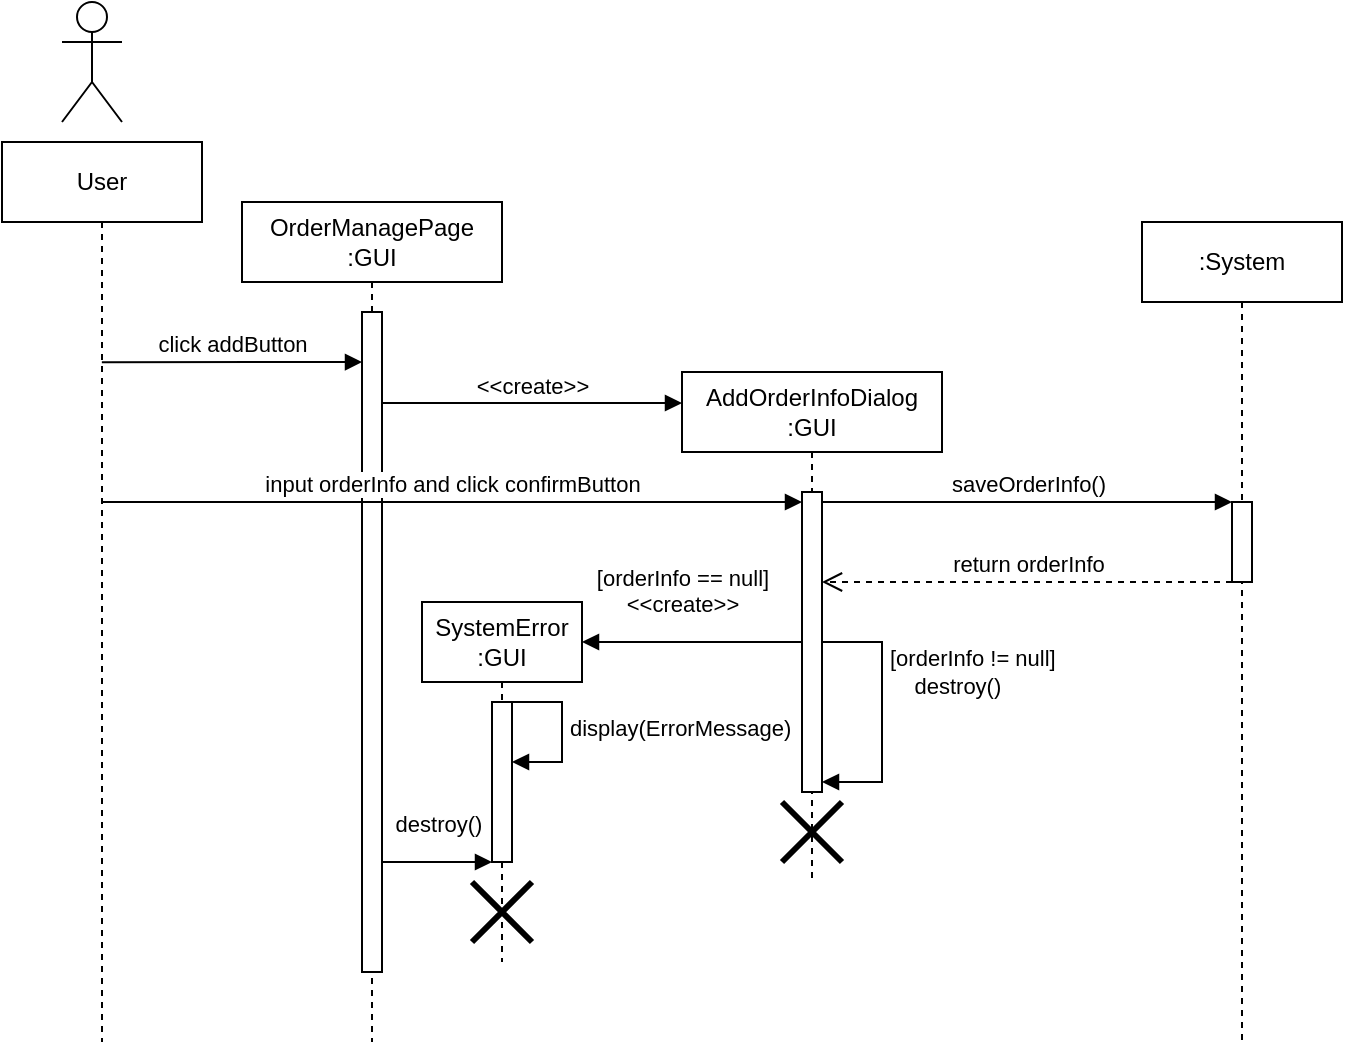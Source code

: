 <mxfile version="21.6.8" type="device">
  <diagram name="第 1 页" id="nw5oeTUnzj_Kh-dZJgSK">
    <mxGraphModel dx="757" dy="527" grid="1" gridSize="10" guides="1" tooltips="1" connect="1" arrows="1" fold="1" page="1" pageScale="1" pageWidth="827" pageHeight="1169" math="0" shadow="0">
      <root>
        <mxCell id="0" />
        <mxCell id="1" parent="0" />
        <mxCell id="ECHPC2DGBy7uFpFprFam-1" value="" style="shape=umlActor;verticalLabelPosition=bottom;verticalAlign=top;html=1;" vertex="1" parent="1">
          <mxGeometry x="60" y="40" width="30" height="60" as="geometry" />
        </mxCell>
        <mxCell id="ECHPC2DGBy7uFpFprFam-2" value="User" style="shape=umlLifeline;perimeter=lifelinePerimeter;whiteSpace=wrap;html=1;container=1;dropTarget=0;collapsible=0;recursiveResize=0;outlineConnect=0;portConstraint=eastwest;newEdgeStyle={&quot;edgeStyle&quot;:&quot;elbowEdgeStyle&quot;,&quot;elbow&quot;:&quot;vertical&quot;,&quot;curved&quot;:0,&quot;rounded&quot;:0};" vertex="1" parent="1">
          <mxGeometry x="30" y="110" width="100" height="450" as="geometry" />
        </mxCell>
        <mxCell id="ECHPC2DGBy7uFpFprFam-3" value="OrderManagePage&lt;br&gt;:GUI" style="shape=umlLifeline;perimeter=lifelinePerimeter;whiteSpace=wrap;html=1;container=1;dropTarget=0;collapsible=0;recursiveResize=0;outlineConnect=0;portConstraint=eastwest;newEdgeStyle={&quot;edgeStyle&quot;:&quot;elbowEdgeStyle&quot;,&quot;elbow&quot;:&quot;vertical&quot;,&quot;curved&quot;:0,&quot;rounded&quot;:0};" vertex="1" parent="1">
          <mxGeometry x="150" y="140" width="130" height="420" as="geometry" />
        </mxCell>
        <mxCell id="ECHPC2DGBy7uFpFprFam-4" value="" style="html=1;points=[];perimeter=orthogonalPerimeter;outlineConnect=0;targetShapes=umlLifeline;portConstraint=eastwest;newEdgeStyle={&quot;edgeStyle&quot;:&quot;elbowEdgeStyle&quot;,&quot;elbow&quot;:&quot;vertical&quot;,&quot;curved&quot;:0,&quot;rounded&quot;:0};" vertex="1" parent="ECHPC2DGBy7uFpFprFam-3">
          <mxGeometry x="60" y="55" width="10" height="330" as="geometry" />
        </mxCell>
        <mxCell id="ECHPC2DGBy7uFpFprFam-5" value="click addButton" style="html=1;verticalAlign=bottom;endArrow=block;edgeStyle=elbowEdgeStyle;elbow=vertical;curved=0;rounded=0;" edge="1" parent="1" target="ECHPC2DGBy7uFpFprFam-4">
          <mxGeometry x="0.001" width="80" relative="1" as="geometry">
            <mxPoint x="79.929" y="220.136" as="sourcePoint" />
            <mxPoint x="200" y="220" as="targetPoint" />
            <mxPoint as="offset" />
          </mxGeometry>
        </mxCell>
        <mxCell id="ECHPC2DGBy7uFpFprFam-6" value="AddOrderInfoDialog&lt;br&gt;:GUI" style="shape=umlLifeline;perimeter=lifelinePerimeter;whiteSpace=wrap;html=1;container=1;dropTarget=0;collapsible=0;recursiveResize=0;outlineConnect=0;portConstraint=eastwest;newEdgeStyle={&quot;edgeStyle&quot;:&quot;elbowEdgeStyle&quot;,&quot;elbow&quot;:&quot;vertical&quot;,&quot;curved&quot;:0,&quot;rounded&quot;:0};" vertex="1" parent="1">
          <mxGeometry x="370" y="225" width="130" height="255" as="geometry" />
        </mxCell>
        <mxCell id="ECHPC2DGBy7uFpFprFam-7" value="" style="html=1;points=[];perimeter=orthogonalPerimeter;outlineConnect=0;targetShapes=umlLifeline;portConstraint=eastwest;newEdgeStyle={&quot;edgeStyle&quot;:&quot;elbowEdgeStyle&quot;,&quot;elbow&quot;:&quot;vertical&quot;,&quot;curved&quot;:0,&quot;rounded&quot;:0};" vertex="1" parent="ECHPC2DGBy7uFpFprFam-6">
          <mxGeometry x="60" y="60" width="10" height="150" as="geometry" />
        </mxCell>
        <mxCell id="ECHPC2DGBy7uFpFprFam-8" value="" style="shape=umlDestroy;whiteSpace=wrap;html=1;strokeWidth=3;targetShapes=umlLifeline;" vertex="1" parent="ECHPC2DGBy7uFpFprFam-6">
          <mxGeometry x="50" y="215" width="30" height="30" as="geometry" />
        </mxCell>
        <mxCell id="ECHPC2DGBy7uFpFprFam-9" value="&amp;lt;&amp;lt;create&amp;gt;&amp;gt;" style="html=1;verticalAlign=bottom;endArrow=block;edgeStyle=elbowEdgeStyle;elbow=vertical;curved=0;rounded=0;entryX=0;entryY=0.061;entryDx=0;entryDy=0;entryPerimeter=0;" edge="1" parent="1" source="ECHPC2DGBy7uFpFprFam-4" target="ECHPC2DGBy7uFpFprFam-6">
          <mxGeometry width="80" relative="1" as="geometry">
            <mxPoint x="240" y="240" as="sourcePoint" />
            <mxPoint x="320" y="240" as="targetPoint" />
          </mxGeometry>
        </mxCell>
        <mxCell id="ECHPC2DGBy7uFpFprFam-10" value="input orderInfo and click confirmButton" style="html=1;verticalAlign=bottom;endArrow=block;edgeStyle=elbowEdgeStyle;elbow=vertical;curved=0;rounded=0;" edge="1" parent="1">
          <mxGeometry width="80" relative="1" as="geometry">
            <mxPoint x="80.167" y="290" as="sourcePoint" />
            <mxPoint x="430" y="290" as="targetPoint" />
          </mxGeometry>
        </mxCell>
        <mxCell id="ECHPC2DGBy7uFpFprFam-11" value=":System" style="shape=umlLifeline;perimeter=lifelinePerimeter;whiteSpace=wrap;html=1;container=1;dropTarget=0;collapsible=0;recursiveResize=0;outlineConnect=0;portConstraint=eastwest;newEdgeStyle={&quot;edgeStyle&quot;:&quot;elbowEdgeStyle&quot;,&quot;elbow&quot;:&quot;vertical&quot;,&quot;curved&quot;:0,&quot;rounded&quot;:0};" vertex="1" parent="1">
          <mxGeometry x="600" y="150" width="100" height="410" as="geometry" />
        </mxCell>
        <mxCell id="ECHPC2DGBy7uFpFprFam-12" value="" style="html=1;points=[];perimeter=orthogonalPerimeter;outlineConnect=0;targetShapes=umlLifeline;portConstraint=eastwest;newEdgeStyle={&quot;edgeStyle&quot;:&quot;elbowEdgeStyle&quot;,&quot;elbow&quot;:&quot;vertical&quot;,&quot;curved&quot;:0,&quot;rounded&quot;:0};" vertex="1" parent="ECHPC2DGBy7uFpFprFam-11">
          <mxGeometry x="45" y="140" width="10" height="40" as="geometry" />
        </mxCell>
        <mxCell id="ECHPC2DGBy7uFpFprFam-13" value="saveOrderInfo()" style="html=1;verticalAlign=bottom;endArrow=block;edgeStyle=elbowEdgeStyle;elbow=vertical;curved=0;rounded=0;" edge="1" parent="1">
          <mxGeometry width="80" relative="1" as="geometry">
            <mxPoint x="440" y="290" as="sourcePoint" />
            <mxPoint x="645" y="290" as="targetPoint" />
          </mxGeometry>
        </mxCell>
        <mxCell id="ECHPC2DGBy7uFpFprFam-14" value="return orderInfo" style="html=1;verticalAlign=bottom;endArrow=open;dashed=1;endSize=8;edgeStyle=elbowEdgeStyle;elbow=vertical;curved=0;rounded=0;" edge="1" parent="1">
          <mxGeometry x="0.002" relative="1" as="geometry">
            <mxPoint x="645" y="330" as="sourcePoint" />
            <mxPoint x="440" y="330" as="targetPoint" />
            <mxPoint as="offset" />
          </mxGeometry>
        </mxCell>
        <mxCell id="ECHPC2DGBy7uFpFprFam-15" value="[orderInfo != null]&lt;br&gt;&lt;span style=&quot;&quot;&gt;&lt;span style=&quot;&quot;&gt;&amp;nbsp;&amp;nbsp;&amp;nbsp;&amp;nbsp;&lt;/span&gt;&lt;/span&gt;destroy()" style="html=1;align=left;spacingLeft=2;endArrow=block;rounded=0;edgeStyle=orthogonalEdgeStyle;curved=0;rounded=0;" edge="1" parent="1">
          <mxGeometry relative="1" as="geometry">
            <mxPoint x="440" y="400" as="sourcePoint" />
            <Array as="points">
              <mxPoint x="440" y="360" />
              <mxPoint x="470" y="360" />
              <mxPoint x="470" y="430" />
            </Array>
            <mxPoint x="440" y="430" as="targetPoint" />
            <mxPoint as="offset" />
          </mxGeometry>
        </mxCell>
        <mxCell id="ECHPC2DGBy7uFpFprFam-16" value="[orderInfo == null]&lt;br&gt;&amp;lt;&amp;lt;create&amp;gt;&amp;gt;" style="html=1;verticalAlign=bottom;endArrow=block;edgeStyle=elbowEdgeStyle;elbow=vertical;curved=0;rounded=0;" edge="1" parent="1" source="ECHPC2DGBy7uFpFprFam-7">
          <mxGeometry x="0.091" y="-10" width="80" relative="1" as="geometry">
            <mxPoint x="400" y="360" as="sourcePoint" />
            <mxPoint x="320" y="360" as="targetPoint" />
            <mxPoint as="offset" />
          </mxGeometry>
        </mxCell>
        <mxCell id="ECHPC2DGBy7uFpFprFam-17" value="SystemError&lt;br&gt;:GUI" style="shape=umlLifeline;perimeter=lifelinePerimeter;whiteSpace=wrap;html=1;container=1;dropTarget=0;collapsible=0;recursiveResize=0;outlineConnect=0;portConstraint=eastwest;newEdgeStyle={&quot;edgeStyle&quot;:&quot;elbowEdgeStyle&quot;,&quot;elbow&quot;:&quot;vertical&quot;,&quot;curved&quot;:0,&quot;rounded&quot;:0};" vertex="1" parent="1">
          <mxGeometry x="240" y="340" width="80" height="180" as="geometry" />
        </mxCell>
        <mxCell id="ECHPC2DGBy7uFpFprFam-18" value="" style="html=1;points=[];perimeter=orthogonalPerimeter;outlineConnect=0;targetShapes=umlLifeline;portConstraint=eastwest;newEdgeStyle={&quot;edgeStyle&quot;:&quot;elbowEdgeStyle&quot;,&quot;elbow&quot;:&quot;vertical&quot;,&quot;curved&quot;:0,&quot;rounded&quot;:0};" vertex="1" parent="ECHPC2DGBy7uFpFprFam-17">
          <mxGeometry x="35" y="50" width="10" height="80" as="geometry" />
        </mxCell>
        <mxCell id="ECHPC2DGBy7uFpFprFam-19" value="" style="shape=umlDestroy;whiteSpace=wrap;html=1;strokeWidth=3;targetShapes=umlLifeline;" vertex="1" parent="ECHPC2DGBy7uFpFprFam-17">
          <mxGeometry x="25" y="140" width="30" height="30" as="geometry" />
        </mxCell>
        <mxCell id="ECHPC2DGBy7uFpFprFam-20" value="display(ErrorMessage)" style="html=1;align=left;spacingLeft=2;endArrow=block;rounded=0;edgeStyle=orthogonalEdgeStyle;curved=0;rounded=0;" edge="1" parent="1">
          <mxGeometry relative="1" as="geometry">
            <mxPoint x="280" y="390" as="sourcePoint" />
            <Array as="points">
              <mxPoint x="310" y="420" />
            </Array>
            <mxPoint x="285" y="420" as="targetPoint" />
          </mxGeometry>
        </mxCell>
        <mxCell id="ECHPC2DGBy7uFpFprFam-21" value="destroy()" style="html=1;verticalAlign=bottom;endArrow=block;edgeStyle=elbowEdgeStyle;elbow=vertical;curved=0;rounded=0;" edge="1" parent="1" source="ECHPC2DGBy7uFpFprFam-4" target="ECHPC2DGBy7uFpFprFam-18">
          <mxGeometry y="10" width="80" relative="1" as="geometry">
            <mxPoint x="230" y="460" as="sourcePoint" />
            <mxPoint x="270" y="460" as="targetPoint" />
            <Array as="points">
              <mxPoint x="250" y="470" />
            </Array>
            <mxPoint as="offset" />
          </mxGeometry>
        </mxCell>
      </root>
    </mxGraphModel>
  </diagram>
</mxfile>
